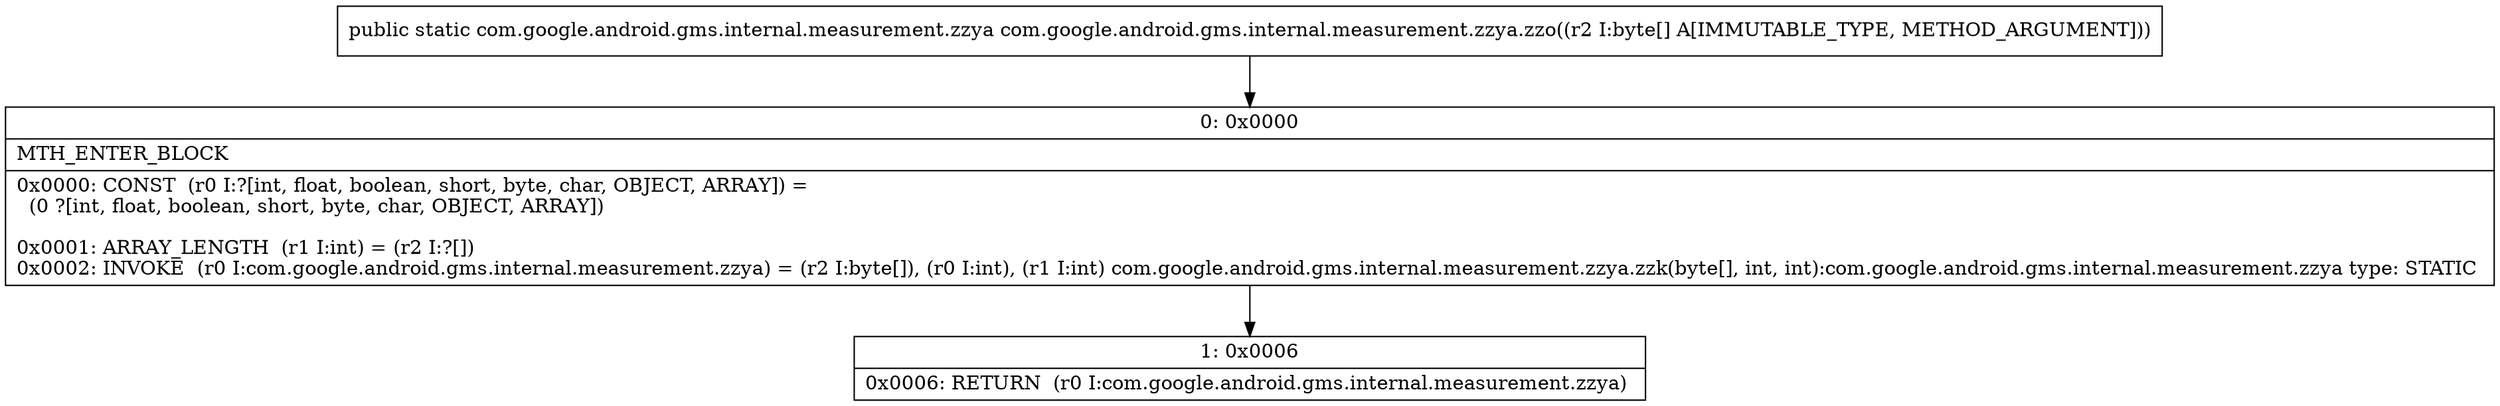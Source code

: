 digraph "CFG forcom.google.android.gms.internal.measurement.zzya.zzo([B)Lcom\/google\/android\/gms\/internal\/measurement\/zzya;" {
Node_0 [shape=record,label="{0\:\ 0x0000|MTH_ENTER_BLOCK\l|0x0000: CONST  (r0 I:?[int, float, boolean, short, byte, char, OBJECT, ARRAY]) = \l  (0 ?[int, float, boolean, short, byte, char, OBJECT, ARRAY])\l \l0x0001: ARRAY_LENGTH  (r1 I:int) = (r2 I:?[]) \l0x0002: INVOKE  (r0 I:com.google.android.gms.internal.measurement.zzya) = (r2 I:byte[]), (r0 I:int), (r1 I:int) com.google.android.gms.internal.measurement.zzya.zzk(byte[], int, int):com.google.android.gms.internal.measurement.zzya type: STATIC \l}"];
Node_1 [shape=record,label="{1\:\ 0x0006|0x0006: RETURN  (r0 I:com.google.android.gms.internal.measurement.zzya) \l}"];
MethodNode[shape=record,label="{public static com.google.android.gms.internal.measurement.zzya com.google.android.gms.internal.measurement.zzya.zzo((r2 I:byte[] A[IMMUTABLE_TYPE, METHOD_ARGUMENT])) }"];
MethodNode -> Node_0;
Node_0 -> Node_1;
}

